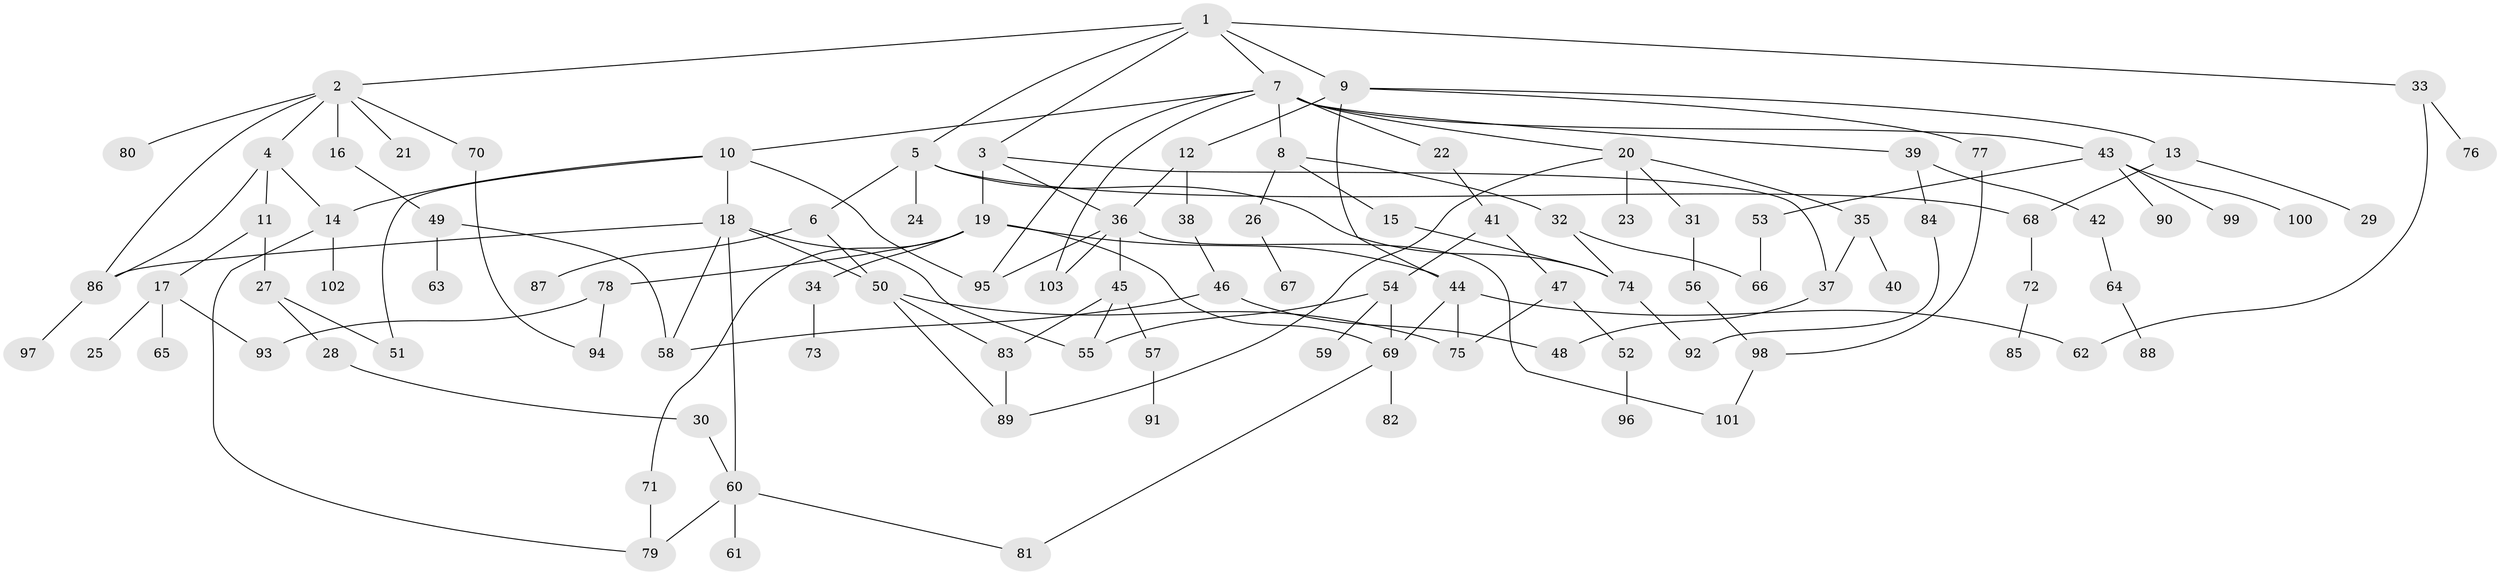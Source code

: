 // Generated by graph-tools (version 1.1) at 2025/10/02/27/25 16:10:53]
// undirected, 103 vertices, 139 edges
graph export_dot {
graph [start="1"]
  node [color=gray90,style=filled];
  1;
  2;
  3;
  4;
  5;
  6;
  7;
  8;
  9;
  10;
  11;
  12;
  13;
  14;
  15;
  16;
  17;
  18;
  19;
  20;
  21;
  22;
  23;
  24;
  25;
  26;
  27;
  28;
  29;
  30;
  31;
  32;
  33;
  34;
  35;
  36;
  37;
  38;
  39;
  40;
  41;
  42;
  43;
  44;
  45;
  46;
  47;
  48;
  49;
  50;
  51;
  52;
  53;
  54;
  55;
  56;
  57;
  58;
  59;
  60;
  61;
  62;
  63;
  64;
  65;
  66;
  67;
  68;
  69;
  70;
  71;
  72;
  73;
  74;
  75;
  76;
  77;
  78;
  79;
  80;
  81;
  82;
  83;
  84;
  85;
  86;
  87;
  88;
  89;
  90;
  91;
  92;
  93;
  94;
  95;
  96;
  97;
  98;
  99;
  100;
  101;
  102;
  103;
  1 -- 2;
  1 -- 3;
  1 -- 5;
  1 -- 7;
  1 -- 9;
  1 -- 33;
  2 -- 4;
  2 -- 16;
  2 -- 21;
  2 -- 70;
  2 -- 80;
  2 -- 86;
  3 -- 19;
  3 -- 36;
  3 -- 37;
  4 -- 11;
  4 -- 86;
  4 -- 14;
  5 -- 6;
  5 -- 24;
  5 -- 68;
  5 -- 74;
  6 -- 87;
  6 -- 50;
  7 -- 8;
  7 -- 10;
  7 -- 20;
  7 -- 22;
  7 -- 39;
  7 -- 43;
  7 -- 95;
  7 -- 103;
  8 -- 15;
  8 -- 26;
  8 -- 32;
  9 -- 12;
  9 -- 13;
  9 -- 77;
  9 -- 44;
  10 -- 14;
  10 -- 18;
  10 -- 51;
  10 -- 95;
  11 -- 17;
  11 -- 27;
  12 -- 38;
  12 -- 36;
  13 -- 29;
  13 -- 68;
  14 -- 102;
  14 -- 79;
  15 -- 74;
  16 -- 49;
  17 -- 25;
  17 -- 65;
  17 -- 93;
  18 -- 50;
  18 -- 55;
  18 -- 60;
  18 -- 86;
  18 -- 58;
  19 -- 34;
  19 -- 44;
  19 -- 71;
  19 -- 78;
  19 -- 69;
  20 -- 23;
  20 -- 31;
  20 -- 35;
  20 -- 89;
  22 -- 41;
  26 -- 67;
  27 -- 28;
  27 -- 51;
  28 -- 30;
  30 -- 60;
  31 -- 56;
  32 -- 66;
  32 -- 74;
  33 -- 62;
  33 -- 76;
  34 -- 73;
  35 -- 40;
  35 -- 37;
  36 -- 45;
  36 -- 103;
  36 -- 101;
  36 -- 95;
  37 -- 48;
  38 -- 46;
  39 -- 42;
  39 -- 84;
  41 -- 47;
  41 -- 54;
  42 -- 64;
  43 -- 53;
  43 -- 90;
  43 -- 99;
  43 -- 100;
  44 -- 62;
  44 -- 69;
  44 -- 75;
  45 -- 57;
  45 -- 83;
  45 -- 55;
  46 -- 48;
  46 -- 58;
  47 -- 52;
  47 -- 75;
  49 -- 58;
  49 -- 63;
  50 -- 83;
  50 -- 89;
  50 -- 75;
  52 -- 96;
  53 -- 66;
  54 -- 59;
  54 -- 69;
  54 -- 55;
  56 -- 98;
  57 -- 91;
  60 -- 61;
  60 -- 81;
  60 -- 79;
  64 -- 88;
  68 -- 72;
  69 -- 82;
  69 -- 81;
  70 -- 94;
  71 -- 79;
  72 -- 85;
  74 -- 92;
  77 -- 98;
  78 -- 93;
  78 -- 94;
  83 -- 89;
  84 -- 92;
  86 -- 97;
  98 -- 101;
}
